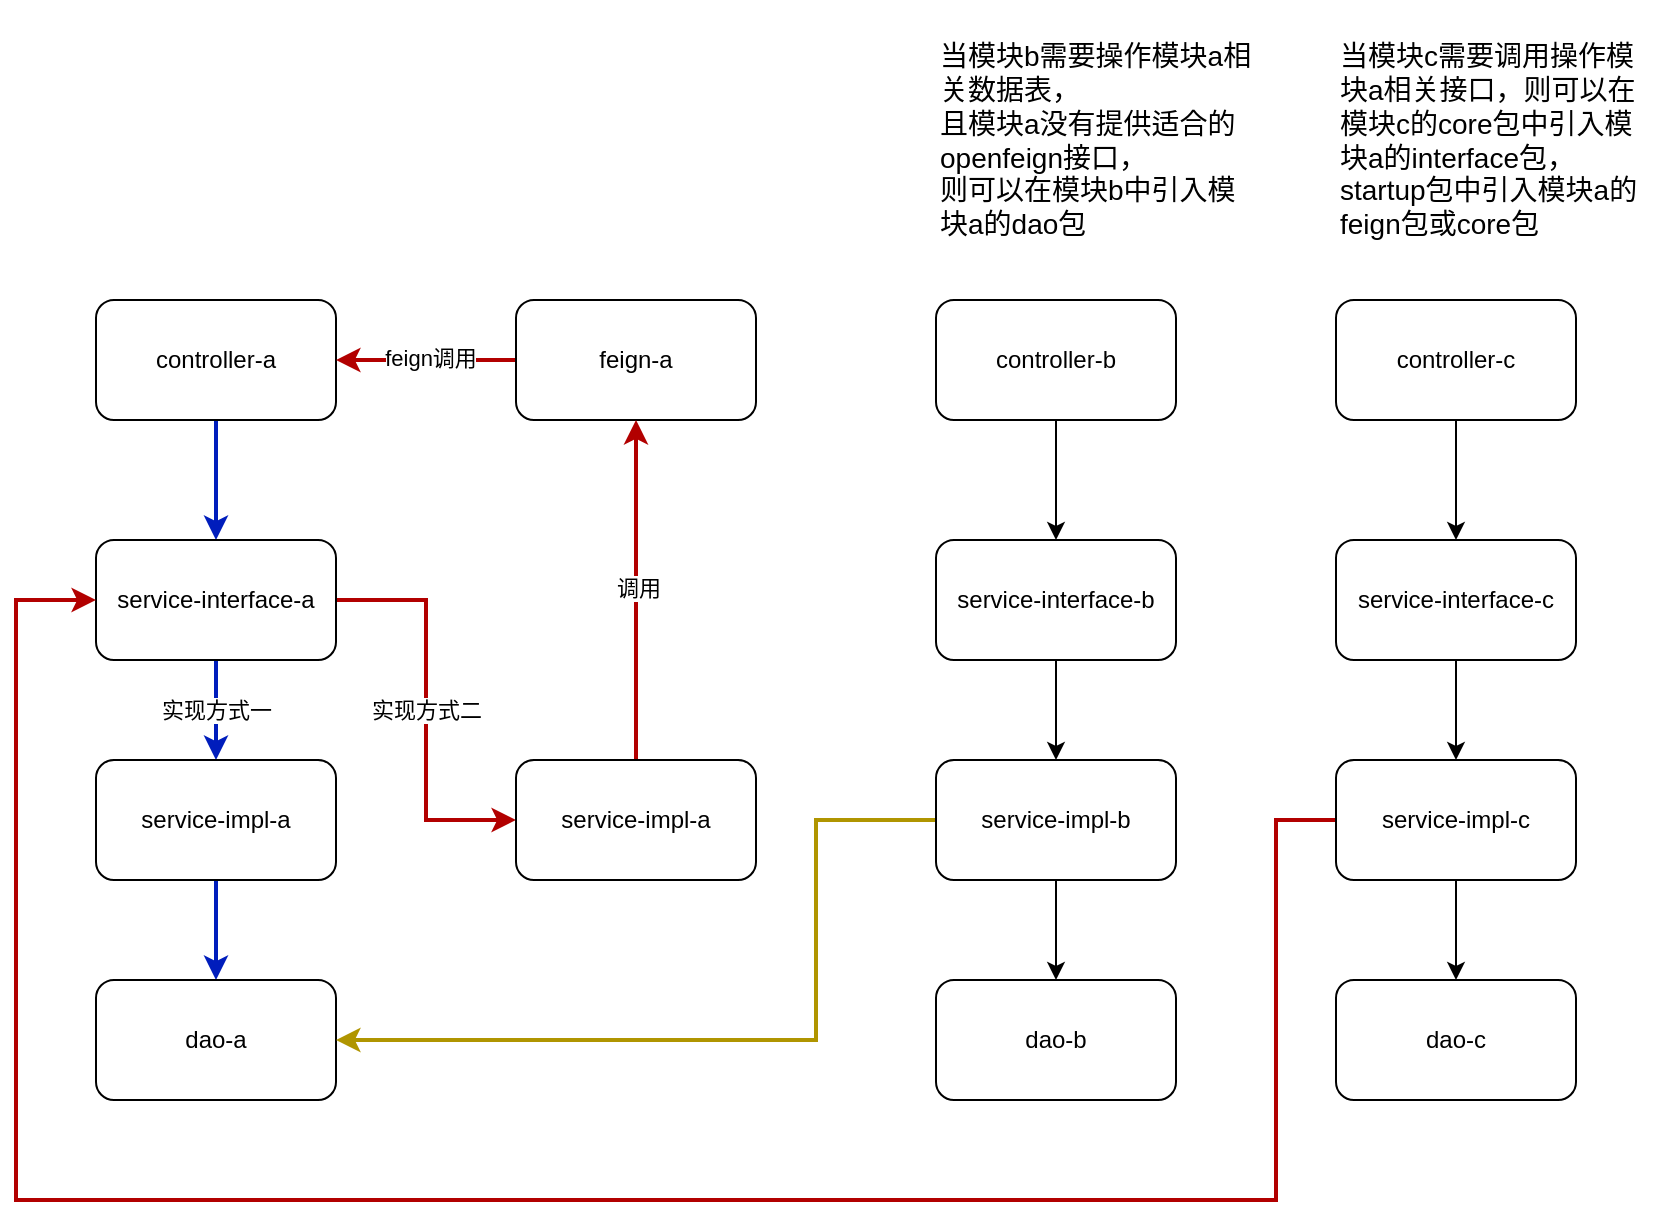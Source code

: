 <mxfile version="27.1.6">
  <diagram name="第 1 页" id="IGoUaHE3HpbbfrSOBgP-">
    <mxGraphModel dx="994" dy="561" grid="1" gridSize="10" guides="1" tooltips="1" connect="1" arrows="1" fold="1" page="1" pageScale="1" pageWidth="1169" pageHeight="827" math="0" shadow="0">
      <root>
        <mxCell id="0" />
        <mxCell id="1" parent="0" />
        <mxCell id="e7JJbm4f1ThYcLce3TLM-43" style="edgeStyle=orthogonalEdgeStyle;rounded=0;orthogonalLoop=1;jettySize=auto;html=1;exitX=0.5;exitY=1;exitDx=0;exitDy=0;fillColor=#0050ef;strokeColor=#001DBC;strokeWidth=2;" edge="1" parent="1" source="e7JJbm4f1ThYcLce3TLM-3" target="e7JJbm4f1ThYcLce3TLM-8">
          <mxGeometry relative="1" as="geometry" />
        </mxCell>
        <mxCell id="e7JJbm4f1ThYcLce3TLM-3" value="&lt;span style=&quot;background-color: transparent; color: light-dark(rgb(0, 0, 0), rgb(255, 255, 255));&quot;&gt;controller-a&lt;/span&gt;" style="rounded=1;whiteSpace=wrap;html=1;" vertex="1" parent="1">
          <mxGeometry x="200" y="290" width="120" height="60" as="geometry" />
        </mxCell>
        <mxCell id="e7JJbm4f1ThYcLce3TLM-45" value="实现方式一" style="edgeStyle=orthogonalEdgeStyle;rounded=0;orthogonalLoop=1;jettySize=auto;html=1;exitX=0.5;exitY=1;exitDx=0;exitDy=0;entryX=0.5;entryY=0;entryDx=0;entryDy=0;fillColor=#0050ef;strokeColor=#001DBC;strokeWidth=2;" edge="1" parent="1" source="e7JJbm4f1ThYcLce3TLM-8" target="e7JJbm4f1ThYcLce3TLM-11">
          <mxGeometry relative="1" as="geometry">
            <mxPoint as="offset" />
          </mxGeometry>
        </mxCell>
        <mxCell id="e7JJbm4f1ThYcLce3TLM-46" value="实现方式二" style="edgeStyle=orthogonalEdgeStyle;rounded=0;orthogonalLoop=1;jettySize=auto;html=1;exitX=1;exitY=0.5;exitDx=0;exitDy=0;entryX=0;entryY=0.5;entryDx=0;entryDy=0;fillColor=#e51400;strokeColor=#B20000;strokeWidth=2;" edge="1" parent="1" source="e7JJbm4f1ThYcLce3TLM-8" target="e7JJbm4f1ThYcLce3TLM-17">
          <mxGeometry relative="1" as="geometry" />
        </mxCell>
        <mxCell id="e7JJbm4f1ThYcLce3TLM-8" value="&lt;span style=&quot;background-color: transparent; color: light-dark(rgb(0, 0, 0), rgb(255, 255, 255));&quot;&gt;service-&lt;/span&gt;&lt;span style=&quot;background-color: transparent; color: light-dark(rgb(0, 0, 0), rgb(255, 255, 255));&quot;&gt;interface-a&lt;/span&gt;" style="rounded=1;whiteSpace=wrap;html=1;" vertex="1" parent="1">
          <mxGeometry x="200" y="410" width="120" height="60" as="geometry" />
        </mxCell>
        <mxCell id="e7JJbm4f1ThYcLce3TLM-44" style="edgeStyle=orthogonalEdgeStyle;rounded=0;orthogonalLoop=1;jettySize=auto;html=1;exitX=0.5;exitY=1;exitDx=0;exitDy=0;entryX=0.5;entryY=0;entryDx=0;entryDy=0;fillColor=#0050ef;strokeColor=#001DBC;strokeWidth=2;" edge="1" parent="1" source="e7JJbm4f1ThYcLce3TLM-11" target="e7JJbm4f1ThYcLce3TLM-18">
          <mxGeometry relative="1" as="geometry" />
        </mxCell>
        <mxCell id="e7JJbm4f1ThYcLce3TLM-11" value="&lt;span style=&quot;background-color: transparent; color: light-dark(rgb(0, 0, 0), rgb(255, 255, 255));&quot;&gt;service-impl-a&lt;/span&gt;" style="rounded=1;whiteSpace=wrap;html=1;" vertex="1" parent="1">
          <mxGeometry x="200" y="520" width="120" height="60" as="geometry" />
        </mxCell>
        <mxCell id="e7JJbm4f1ThYcLce3TLM-12" style="edgeStyle=orthogonalEdgeStyle;rounded=0;orthogonalLoop=1;jettySize=auto;html=1;exitX=0;exitY=0.5;exitDx=0;exitDy=0;fillColor=#e51400;strokeColor=#B20000;strokeWidth=2;" edge="1" parent="1" source="e7JJbm4f1ThYcLce3TLM-14" target="e7JJbm4f1ThYcLce3TLM-3">
          <mxGeometry relative="1" as="geometry" />
        </mxCell>
        <mxCell id="e7JJbm4f1ThYcLce3TLM-13" value="feign调用" style="edgeLabel;html=1;align=center;verticalAlign=middle;resizable=0;points=[];" vertex="1" connectable="0" parent="e7JJbm4f1ThYcLce3TLM-12">
          <mxGeometry x="-0.044" y="-1" relative="1" as="geometry">
            <mxPoint as="offset" />
          </mxGeometry>
        </mxCell>
        <mxCell id="e7JJbm4f1ThYcLce3TLM-14" value="&lt;span style=&quot;background-color: transparent; color: light-dark(rgb(0, 0, 0), rgb(255, 255, 255));&quot;&gt;feign-a&lt;/span&gt;" style="rounded=1;whiteSpace=wrap;html=1;" vertex="1" parent="1">
          <mxGeometry x="410" y="290" width="120" height="60" as="geometry" />
        </mxCell>
        <mxCell id="e7JJbm4f1ThYcLce3TLM-15" style="edgeStyle=orthogonalEdgeStyle;rounded=0;orthogonalLoop=1;jettySize=auto;html=1;exitX=0.5;exitY=0;exitDx=0;exitDy=0;entryX=0.5;entryY=1;entryDx=0;entryDy=0;fillColor=#e51400;strokeColor=#B20000;strokeWidth=2;" edge="1" parent="1" source="e7JJbm4f1ThYcLce3TLM-17" target="e7JJbm4f1ThYcLce3TLM-14">
          <mxGeometry relative="1" as="geometry" />
        </mxCell>
        <mxCell id="e7JJbm4f1ThYcLce3TLM-16" value="调用" style="edgeLabel;html=1;align=center;verticalAlign=middle;resizable=0;points=[];" vertex="1" connectable="0" parent="e7JJbm4f1ThYcLce3TLM-15">
          <mxGeometry x="0.02" y="-1" relative="1" as="geometry">
            <mxPoint as="offset" />
          </mxGeometry>
        </mxCell>
        <mxCell id="e7JJbm4f1ThYcLce3TLM-17" value="&lt;span style=&quot;background-color: transparent; color: light-dark(rgb(0, 0, 0), rgb(255, 255, 255));&quot;&gt;service-impl-a&lt;/span&gt;" style="rounded=1;whiteSpace=wrap;html=1;" vertex="1" parent="1">
          <mxGeometry x="410" y="520" width="120" height="60" as="geometry" />
        </mxCell>
        <mxCell id="e7JJbm4f1ThYcLce3TLM-18" value="&lt;span style=&quot;background-color: transparent; color: light-dark(rgb(0, 0, 0), rgb(255, 255, 255));&quot;&gt;dao-a&lt;/span&gt;" style="rounded=1;whiteSpace=wrap;html=1;" vertex="1" parent="1">
          <mxGeometry x="200" y="630" width="120" height="60" as="geometry" />
        </mxCell>
        <mxCell id="e7JJbm4f1ThYcLce3TLM-37" style="edgeStyle=orthogonalEdgeStyle;rounded=0;orthogonalLoop=1;jettySize=auto;html=1;exitX=0.5;exitY=1;exitDx=0;exitDy=0;entryX=0.5;entryY=0;entryDx=0;entryDy=0;" edge="1" parent="1" source="e7JJbm4f1ThYcLce3TLM-21" target="e7JJbm4f1ThYcLce3TLM-26">
          <mxGeometry relative="1" as="geometry" />
        </mxCell>
        <mxCell id="e7JJbm4f1ThYcLce3TLM-21" value="&lt;span style=&quot;background-color: transparent; color: light-dark(rgb(0, 0, 0), rgb(255, 255, 255));&quot;&gt;controller-b&lt;/span&gt;" style="rounded=1;whiteSpace=wrap;html=1;" vertex="1" parent="1">
          <mxGeometry x="620" y="290" width="120" height="60" as="geometry" />
        </mxCell>
        <mxCell id="e7JJbm4f1ThYcLce3TLM-38" style="edgeStyle=orthogonalEdgeStyle;rounded=0;orthogonalLoop=1;jettySize=auto;html=1;exitX=0.5;exitY=1;exitDx=0;exitDy=0;" edge="1" parent="1" source="e7JJbm4f1ThYcLce3TLM-26" target="e7JJbm4f1ThYcLce3TLM-29">
          <mxGeometry relative="1" as="geometry" />
        </mxCell>
        <mxCell id="e7JJbm4f1ThYcLce3TLM-26" value="&lt;span style=&quot;background-color: transparent; color: light-dark(rgb(0, 0, 0), rgb(255, 255, 255));&quot;&gt;service-&lt;/span&gt;&lt;span style=&quot;background-color: transparent; color: light-dark(rgb(0, 0, 0), rgb(255, 255, 255));&quot;&gt;interface-b&lt;/span&gt;" style="rounded=1;whiteSpace=wrap;html=1;" vertex="1" parent="1">
          <mxGeometry x="620" y="410" width="120" height="60" as="geometry" />
        </mxCell>
        <mxCell id="e7JJbm4f1ThYcLce3TLM-39" style="edgeStyle=orthogonalEdgeStyle;rounded=0;orthogonalLoop=1;jettySize=auto;html=1;exitX=0.5;exitY=1;exitDx=0;exitDy=0;entryX=0.5;entryY=0;entryDx=0;entryDy=0;" edge="1" parent="1" source="e7JJbm4f1ThYcLce3TLM-29" target="e7JJbm4f1ThYcLce3TLM-36">
          <mxGeometry relative="1" as="geometry" />
        </mxCell>
        <mxCell id="e7JJbm4f1ThYcLce3TLM-47" style="edgeStyle=orthogonalEdgeStyle;rounded=0;orthogonalLoop=1;jettySize=auto;html=1;exitX=0;exitY=0.5;exitDx=0;exitDy=0;entryX=1;entryY=0.5;entryDx=0;entryDy=0;fillColor=#e3c800;strokeColor=#B09500;strokeWidth=2;" edge="1" parent="1" source="e7JJbm4f1ThYcLce3TLM-29" target="e7JJbm4f1ThYcLce3TLM-18">
          <mxGeometry relative="1" as="geometry">
            <Array as="points">
              <mxPoint x="560" y="550" />
              <mxPoint x="560" y="660" />
            </Array>
          </mxGeometry>
        </mxCell>
        <mxCell id="e7JJbm4f1ThYcLce3TLM-29" value="&lt;span style=&quot;background-color: transparent; color: light-dark(rgb(0, 0, 0), rgb(255, 255, 255));&quot;&gt;service-impl-b&lt;/span&gt;" style="rounded=1;whiteSpace=wrap;html=1;" vertex="1" parent="1">
          <mxGeometry x="620" y="520" width="120" height="60" as="geometry" />
        </mxCell>
        <mxCell id="e7JJbm4f1ThYcLce3TLM-36" value="&lt;span style=&quot;background-color: transparent; color: light-dark(rgb(0, 0, 0), rgb(255, 255, 255));&quot;&gt;dao-b&lt;/span&gt;" style="rounded=1;whiteSpace=wrap;html=1;" vertex="1" parent="1">
          <mxGeometry x="620" y="630" width="120" height="60" as="geometry" />
        </mxCell>
        <mxCell id="e7JJbm4f1ThYcLce3TLM-48" style="edgeStyle=orthogonalEdgeStyle;rounded=0;orthogonalLoop=1;jettySize=auto;html=1;exitX=0.5;exitY=1;exitDx=0;exitDy=0;entryX=0.5;entryY=0;entryDx=0;entryDy=0;" edge="1" parent="1" source="e7JJbm4f1ThYcLce3TLM-49" target="e7JJbm4f1ThYcLce3TLM-51">
          <mxGeometry relative="1" as="geometry" />
        </mxCell>
        <mxCell id="e7JJbm4f1ThYcLce3TLM-49" value="&lt;span style=&quot;background-color: transparent; color: light-dark(rgb(0, 0, 0), rgb(255, 255, 255));&quot;&gt;controller-c&lt;/span&gt;" style="rounded=1;whiteSpace=wrap;html=1;" vertex="1" parent="1">
          <mxGeometry x="820" y="290" width="120" height="60" as="geometry" />
        </mxCell>
        <mxCell id="e7JJbm4f1ThYcLce3TLM-50" style="edgeStyle=orthogonalEdgeStyle;rounded=0;orthogonalLoop=1;jettySize=auto;html=1;exitX=0.5;exitY=1;exitDx=0;exitDy=0;" edge="1" parent="1" source="e7JJbm4f1ThYcLce3TLM-51" target="e7JJbm4f1ThYcLce3TLM-53">
          <mxGeometry relative="1" as="geometry" />
        </mxCell>
        <mxCell id="e7JJbm4f1ThYcLce3TLM-51" value="&lt;span style=&quot;background-color: transparent; color: light-dark(rgb(0, 0, 0), rgb(255, 255, 255));&quot;&gt;service-&lt;/span&gt;&lt;span style=&quot;background-color: transparent; color: light-dark(rgb(0, 0, 0), rgb(255, 255, 255));&quot;&gt;interface-c&lt;/span&gt;" style="rounded=1;whiteSpace=wrap;html=1;" vertex="1" parent="1">
          <mxGeometry x="820" y="410" width="120" height="60" as="geometry" />
        </mxCell>
        <mxCell id="e7JJbm4f1ThYcLce3TLM-52" style="edgeStyle=orthogonalEdgeStyle;rounded=0;orthogonalLoop=1;jettySize=auto;html=1;exitX=0.5;exitY=1;exitDx=0;exitDy=0;entryX=0.5;entryY=0;entryDx=0;entryDy=0;" edge="1" parent="1" source="e7JJbm4f1ThYcLce3TLM-53" target="e7JJbm4f1ThYcLce3TLM-54">
          <mxGeometry relative="1" as="geometry" />
        </mxCell>
        <mxCell id="e7JJbm4f1ThYcLce3TLM-57" style="edgeStyle=orthogonalEdgeStyle;rounded=0;orthogonalLoop=1;jettySize=auto;html=1;exitX=0;exitY=0.5;exitDx=0;exitDy=0;entryX=0;entryY=0.5;entryDx=0;entryDy=0;fillColor=#e51400;strokeColor=#B20000;strokeWidth=2;" edge="1" parent="1" source="e7JJbm4f1ThYcLce3TLM-53" target="e7JJbm4f1ThYcLce3TLM-8">
          <mxGeometry relative="1" as="geometry">
            <Array as="points">
              <mxPoint x="790" y="550" />
              <mxPoint x="790" y="740" />
              <mxPoint x="160" y="740" />
              <mxPoint x="160" y="440" />
            </Array>
          </mxGeometry>
        </mxCell>
        <mxCell id="e7JJbm4f1ThYcLce3TLM-53" value="&lt;span style=&quot;background-color: transparent; color: light-dark(rgb(0, 0, 0), rgb(255, 255, 255));&quot;&gt;service-impl-c&lt;/span&gt;" style="rounded=1;whiteSpace=wrap;html=1;" vertex="1" parent="1">
          <mxGeometry x="820" y="520" width="120" height="60" as="geometry" />
        </mxCell>
        <mxCell id="e7JJbm4f1ThYcLce3TLM-54" value="&lt;span style=&quot;background-color: transparent; color: light-dark(rgb(0, 0, 0), rgb(255, 255, 255));&quot;&gt;dao-c&lt;/span&gt;" style="rounded=1;whiteSpace=wrap;html=1;" vertex="1" parent="1">
          <mxGeometry x="820" y="630" width="120" height="60" as="geometry" />
        </mxCell>
        <mxCell id="e7JJbm4f1ThYcLce3TLM-60" value="&lt;font style=&quot;font-size: 14px;&quot;&gt;&lt;font style=&quot;&quot;&gt;当模块c需要调用操作模块a相关接口，&lt;/font&gt;&lt;span style=&quot;background-color: transparent; color: light-dark(rgb(0, 0, 0), rgb(255, 255, 255));&quot;&gt;则可以在模块c的core包中引入模块a的interface包，startup包中引入模块a的feign包或core包&lt;/span&gt;&lt;/font&gt;" style="text;html=1;align=left;verticalAlign=middle;whiteSpace=wrap;rounded=0;" vertex="1" parent="1">
          <mxGeometry x="820" y="140" width="160" height="140" as="geometry" />
        </mxCell>
        <mxCell id="e7JJbm4f1ThYcLce3TLM-61" value="&lt;div&gt;&lt;span style=&quot;font-size: 14px;&quot;&gt;当模块b需要操作模块a相关数据表，&lt;/span&gt;&lt;/div&gt;&lt;div&gt;&lt;span style=&quot;font-size: 14px;&quot;&gt;且模块a没有提供适合的openfeign接口，&lt;/span&gt;&lt;/div&gt;&lt;div&gt;&lt;span style=&quot;font-size: 14px;&quot;&gt;则可以在模块b中引入模块a的dao包&lt;/span&gt;&lt;/div&gt;" style="text;html=1;align=left;verticalAlign=middle;whiteSpace=wrap;rounded=0;" vertex="1" parent="1">
          <mxGeometry x="620" y="140" width="160" height="140" as="geometry" />
        </mxCell>
      </root>
    </mxGraphModel>
  </diagram>
</mxfile>
